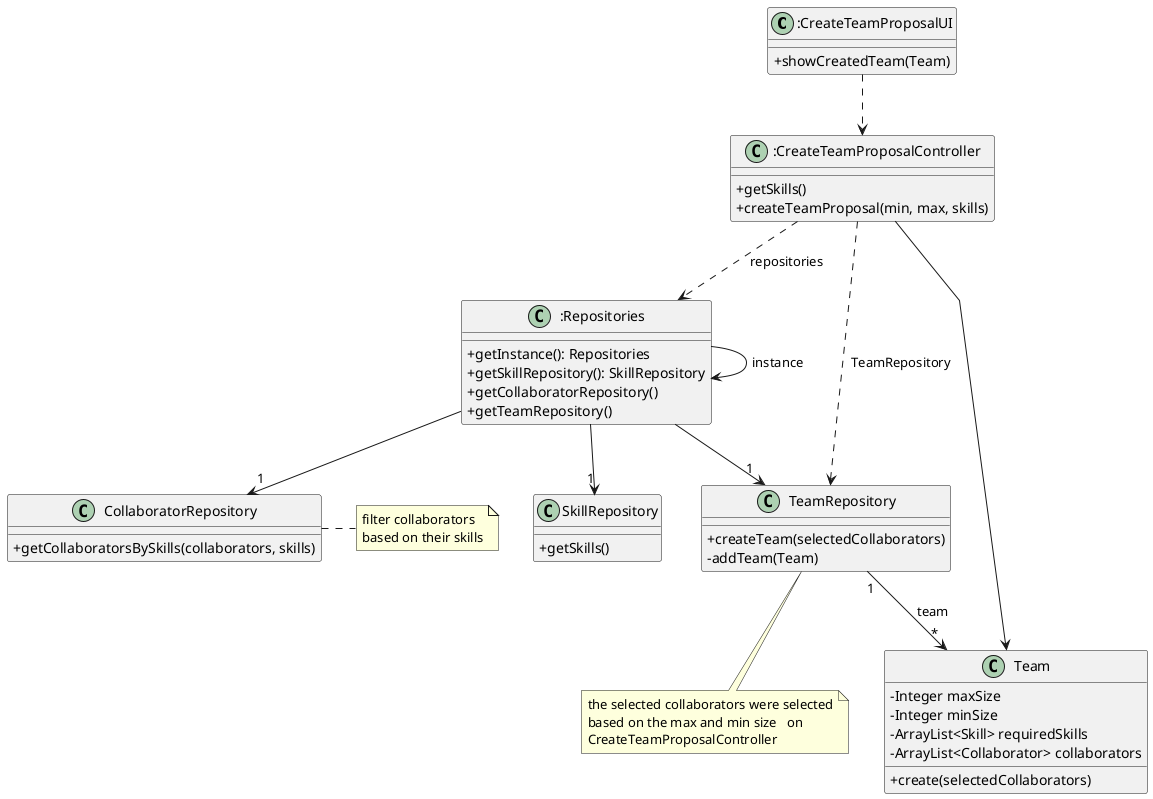  @startuml
'skinparam monochrome true
skinparam packageStyle rectangle
skinparam shadowing false
skinparam linetype polyline
'skinparam linetype orto

skinparam classAttributeIconSize 0

'left to right direction


class ":CreateTeamProposalUI" as CreateTeamProposalUI {

    +showCreatedTeam(Team)
}


class ":CreateTeamProposalController" as CreateTeamProposalController {
+getSkills()
    +createTeamProposal(min, max, skills)

}



class ":Repositories" as Repositories {
    +getInstance(): Repositories
    +getSkillRepository(): SkillRepository
    +getCollaboratorRepository()
    +getTeamRepository()
}

class "SkillRepository" as SkillRepository {
    +getSkills()

}


class "CollaboratorRepository" as CollaboratorRepository {
    +getCollaboratorsBySkills(collaborators, skills)
}

class "TeamRepository" as TeamRepository {
    +createTeam(selectedCollaborators)
    -addTeam(Team)
}
note bottom of TeamRepository: the selected collaborators were selected\nbased on the max and min size   on\nCreateTeamProposalController

class "Team" as Team {
    -Integer maxSize
    -Integer minSize
    -ArrayList<Skill> requiredSkills
    -ArrayList<Collaborator> collaborators

    +create(selectedCollaborators)

}

 note right of "CollaboratorRepository" : filter collaborators\nbased on their skills

CreateTeamProposalUI ..> CreateTeamProposalController
Repositories -> Repositories : instance
CreateTeamProposalController ..> Repositories: repositories
Repositories --> "1"SkillRepository
Repositories -->"1" CollaboratorRepository
Repositories --> "1"TeamRepository
CreateTeamProposalController ..> TeamRepository: TeamRepository
TeamRepository "1" --> "*"Team: team
CreateTeamProposalController --> Team

@enduml
